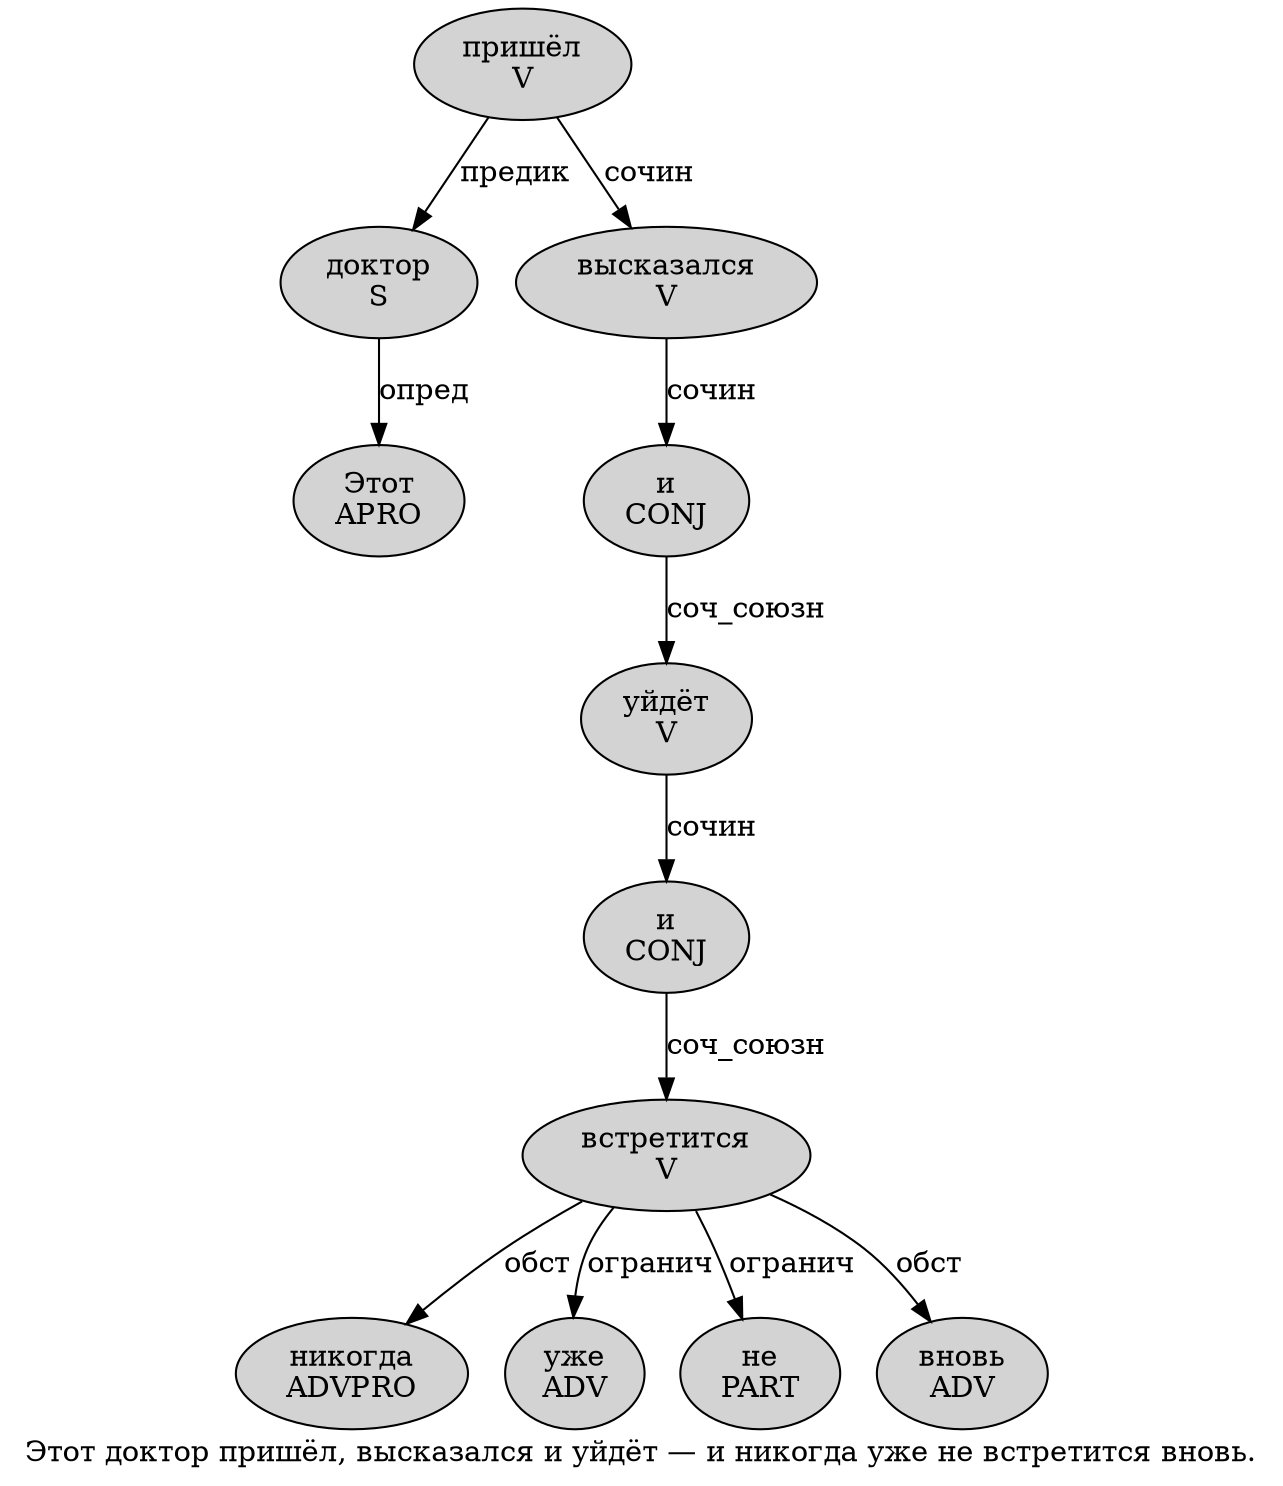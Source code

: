 digraph SENTENCE_2093 {
	graph [label="Этот доктор пришёл, высказался и уйдёт — и никогда уже не встретится вновь."]
	node [style=filled]
		0 [label="Этот
APRO" color="" fillcolor=lightgray penwidth=1 shape=ellipse]
		1 [label="доктор
S" color="" fillcolor=lightgray penwidth=1 shape=ellipse]
		2 [label="пришёл
V" color="" fillcolor=lightgray penwidth=1 shape=ellipse]
		4 [label="высказался
V" color="" fillcolor=lightgray penwidth=1 shape=ellipse]
		5 [label="и
CONJ" color="" fillcolor=lightgray penwidth=1 shape=ellipse]
		6 [label="уйдёт
V" color="" fillcolor=lightgray penwidth=1 shape=ellipse]
		8 [label="и
CONJ" color="" fillcolor=lightgray penwidth=1 shape=ellipse]
		9 [label="никогда
ADVPRO" color="" fillcolor=lightgray penwidth=1 shape=ellipse]
		10 [label="уже
ADV" color="" fillcolor=lightgray penwidth=1 shape=ellipse]
		11 [label="не
PART" color="" fillcolor=lightgray penwidth=1 shape=ellipse]
		12 [label="встретится
V" color="" fillcolor=lightgray penwidth=1 shape=ellipse]
		13 [label="вновь
ADV" color="" fillcolor=lightgray penwidth=1 shape=ellipse]
			1 -> 0 [label="опред"]
			5 -> 6 [label="соч_союзн"]
			6 -> 8 [label="сочин"]
			4 -> 5 [label="сочин"]
			8 -> 12 [label="соч_союзн"]
			12 -> 9 [label="обст"]
			12 -> 10 [label="огранич"]
			12 -> 11 [label="огранич"]
			12 -> 13 [label="обст"]
			2 -> 1 [label="предик"]
			2 -> 4 [label="сочин"]
}